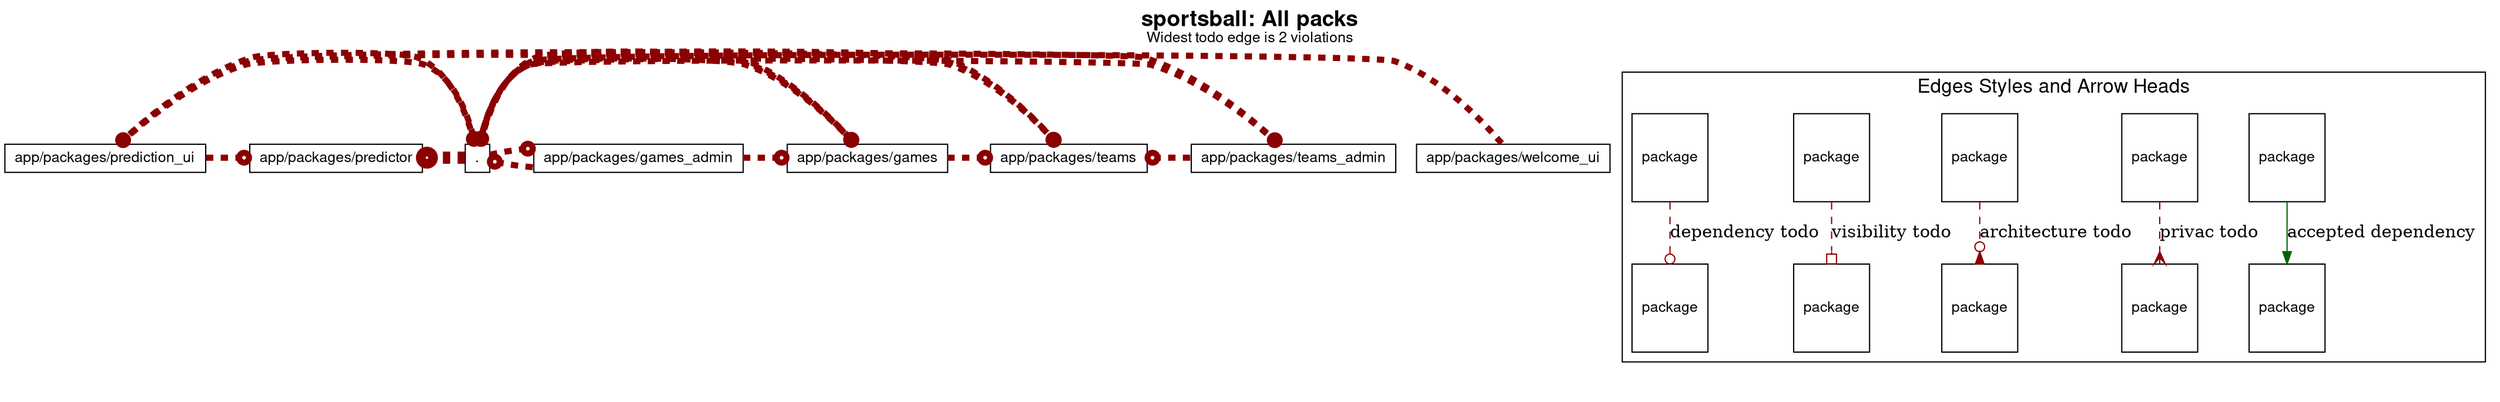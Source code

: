 digraph package_diagram {
  rankdir=TD
  graph [
    labelloc="t"
    fontname="Helvetica,Arial,sans-serif"
    dpi=100
    layout=dot
    label=<<b>sportsball: All packs</b><br/><font point-size='12'>Widest todo edge is 2 violations</font>>
    fontsize=18
  ]
  node [
    fontname="Helvetica,Arial,sans-serif"
    fontsize=26.0
    fontcolor=black
    fillcolor=white
    color=black
    height=1.0
    style=filled
    shape=plain
  ]
    subgraph NotInLayer {
      shape=box
      color=darkgrey
      fillcolor=lightblue
      style=filled
        cluster=false
        "app/packages/prediction_ui" [
            fontsize=12.0
            label= <
                <table border='0' cellborder='1' cellspacing='0' cellpadding='4'>
                  <tr> <td align='left'> app/packages/prediction_ui </td> </tr>
                </table>
              >
          ]
        
        "app/packages/games_admin" [
            fontsize=12.0
            label= <
                <table border='0' cellborder='1' cellspacing='0' cellpadding='4'>
                  <tr> <td align='left'> app/packages/games_admin </td> </tr>
                </table>
              >
          ]
        
        "app/packages/teams_admin" [
            fontsize=12.0
            label= <
                <table border='0' cellborder='1' cellspacing='0' cellpadding='4'>
                  <tr> <td align='left'> app/packages/teams_admin </td> </tr>
                </table>
              >
          ]
        
        "app/packages/welcome_ui" [
            fontsize=12.0
            label= <
                <table border='0' cellborder='1' cellspacing='0' cellpadding='4'>
                  <tr> <td align='left'> app/packages/welcome_ui </td> </tr>
                </table>
              >
          ]
        
        "app/packages/predictor" [
            fontsize=12.0
            label= <
                <table border='0' cellborder='1' cellspacing='0' cellpadding='4'>
                  <tr> <td align='left'> app/packages/predictor </td> </tr>
                </table>
              >
          ]
        
        "app/packages/games" [
            fontsize=12.0
            label= <
                <table border='0' cellborder='1' cellspacing='0' cellpadding='4'>
                  <tr> <td align='left'> app/packages/games </td> </tr>
                </table>
              >
          ]
        
        "app/packages/teams" [
            fontsize=12.0
            label= <
                <table border='0' cellborder='1' cellspacing='0' cellpadding='4'>
                  <tr> <td align='left'> app/packages/teams </td> </tr>
                </table>
              >
          ]
        
        "." [
            fontsize=12.0
            label= <
                <table border='0' cellborder='1' cellspacing='0' cellpadding='4'>
                  <tr> <td align='left'> . </td> </tr>
                </table>
              >
          ]
        
    }
            "app/packages/prediction_ui" -> "." [ color=darkred style=dashed
              constraint=false
              # headlabel="dependency"
                arrowhead=odot
              penwidth=5            ]
            "app/packages/prediction_ui" -> "app/packages/games" [ color=darkred style=dashed
              constraint=false
              # headlabel="dependency"
                arrowhead=odot
              penwidth=5            ]
            "app/packages/prediction_ui" -> "app/packages/predictor" [ color=darkred style=dashed
              constraint=false
              # headlabel="dependency"
                arrowhead=odot
              penwidth=5            ]
            "app/packages/prediction_ui" -> "app/packages/teams" [ color=darkred style=dashed
              constraint=false
              # headlabel="dependency"
                arrowhead=odot
              penwidth=5            ]
            "app/packages/games_admin" -> "." [ color=darkred style=dashed
              constraint=false
              # headlabel="dependency"
                arrowhead=odot
              penwidth=5            ]
            "app/packages/games_admin" -> "app/packages/games" [ color=darkred style=dashed
              constraint=false
              # headlabel="dependency"
                arrowhead=odot
              penwidth=5            ]
            "app/packages/teams_admin" -> "." [ color=darkred style=dashed
              constraint=false
              # headlabel="dependency"
                arrowhead=odot
              penwidth=5            ]
            "app/packages/teams_admin" -> "app/packages/teams" [ color=darkred style=dashed
              constraint=false
              # headlabel="dependency"
                arrowhead=odot
              penwidth=5            ]
            "app/packages/welcome_ui" -> "." [ color=darkred style=dashed
              constraint=false
              # headlabel="dependency"
                arrowhead=odot
              penwidth=5            ]
            "app/packages/games" -> "." [ color=darkred style=dashed
              constraint=false
              # headlabel="dependency"
                arrowhead=odot
              penwidth=5            ]
            "app/packages/games" -> "app/packages/teams" [ color=darkred style=dashed
              constraint=false
              # headlabel="dependency"
                arrowhead=odot
              penwidth=5            ]
            "app/packages/teams" -> "." [ color=darkred style=dashed
              constraint=false
              # headlabel="dependency"
                arrowhead=odot
              penwidth=5            ]
            "." -> "app/packages/games" [ color=darkred style=dashed
              constraint=false
              # headlabel="dependency"
                arrowhead=odot
              penwidth=5            ]
            "." -> "app/packages/games_admin" [ color=darkred style=dashed
              constraint=false
              # headlabel="dependency"
                arrowhead=odot
              penwidth=5            ]
            "." -> "app/packages/prediction_ui" [ color=darkred style=dashed
              constraint=false
              # headlabel="dependency"
                arrowhead=odot
              penwidth=5            ]
            "." -> "app/packages/predictor" [ color=darkred style=dashed
              constraint=false
              # headlabel="dependency"
                arrowhead=odot
              penwidth=10            ]
            "." -> "app/packages/teams" [ color=darkred style=dashed
              constraint=false
              # headlabel="dependency"
                arrowhead=odot
              penwidth=5            ]
            "." -> "app/packages/teams_admin" [ color=darkred style=dashed
              constraint=false
              # headlabel="dependency"
                arrowhead=odot
              penwidth=5            ]
  subgraph cluster_legend {
    fontsize=16
    label="Edges Styles and Arrow Heads"
    A [ fontsize=12 shape=box label="package"]
    B [ fontsize=12 shape=box label="package"]
    C [ fontsize=12 shape=box label="package"]
    D [ fontsize=12 shape=box label="package"]
    E [ fontsize=12 shape=box label="package"]
    F [ fontsize=12 shape=box label="package"]
    G [ fontsize=12 shape=box label="package"]
    H [ fontsize=12 shape=box label="package"]
    I [ fontsize=12 shape=box label="package"]
    J [ fontsize=12 shape=box label="package"]
    A -> B [label="accepted dependency" color=darkgreen]
    C -> D [label="privac todo" color=darkred style=dashed arrowhead=crow]
    E -> F [label="architecture todo" color=darkred style=dashed arrowhead=invodot]
    G -> H [label="visibility todo" color=darkred style=dashed arrowhead=obox]
    I -> J [label="dependency todo" color=darkred style=dashed arrowhead=odot]
  }
  subgraph cluster_teams_legend {
    fontsize=16
    label="Team Colors"


  }
  J -> "" [style=invis]
}
